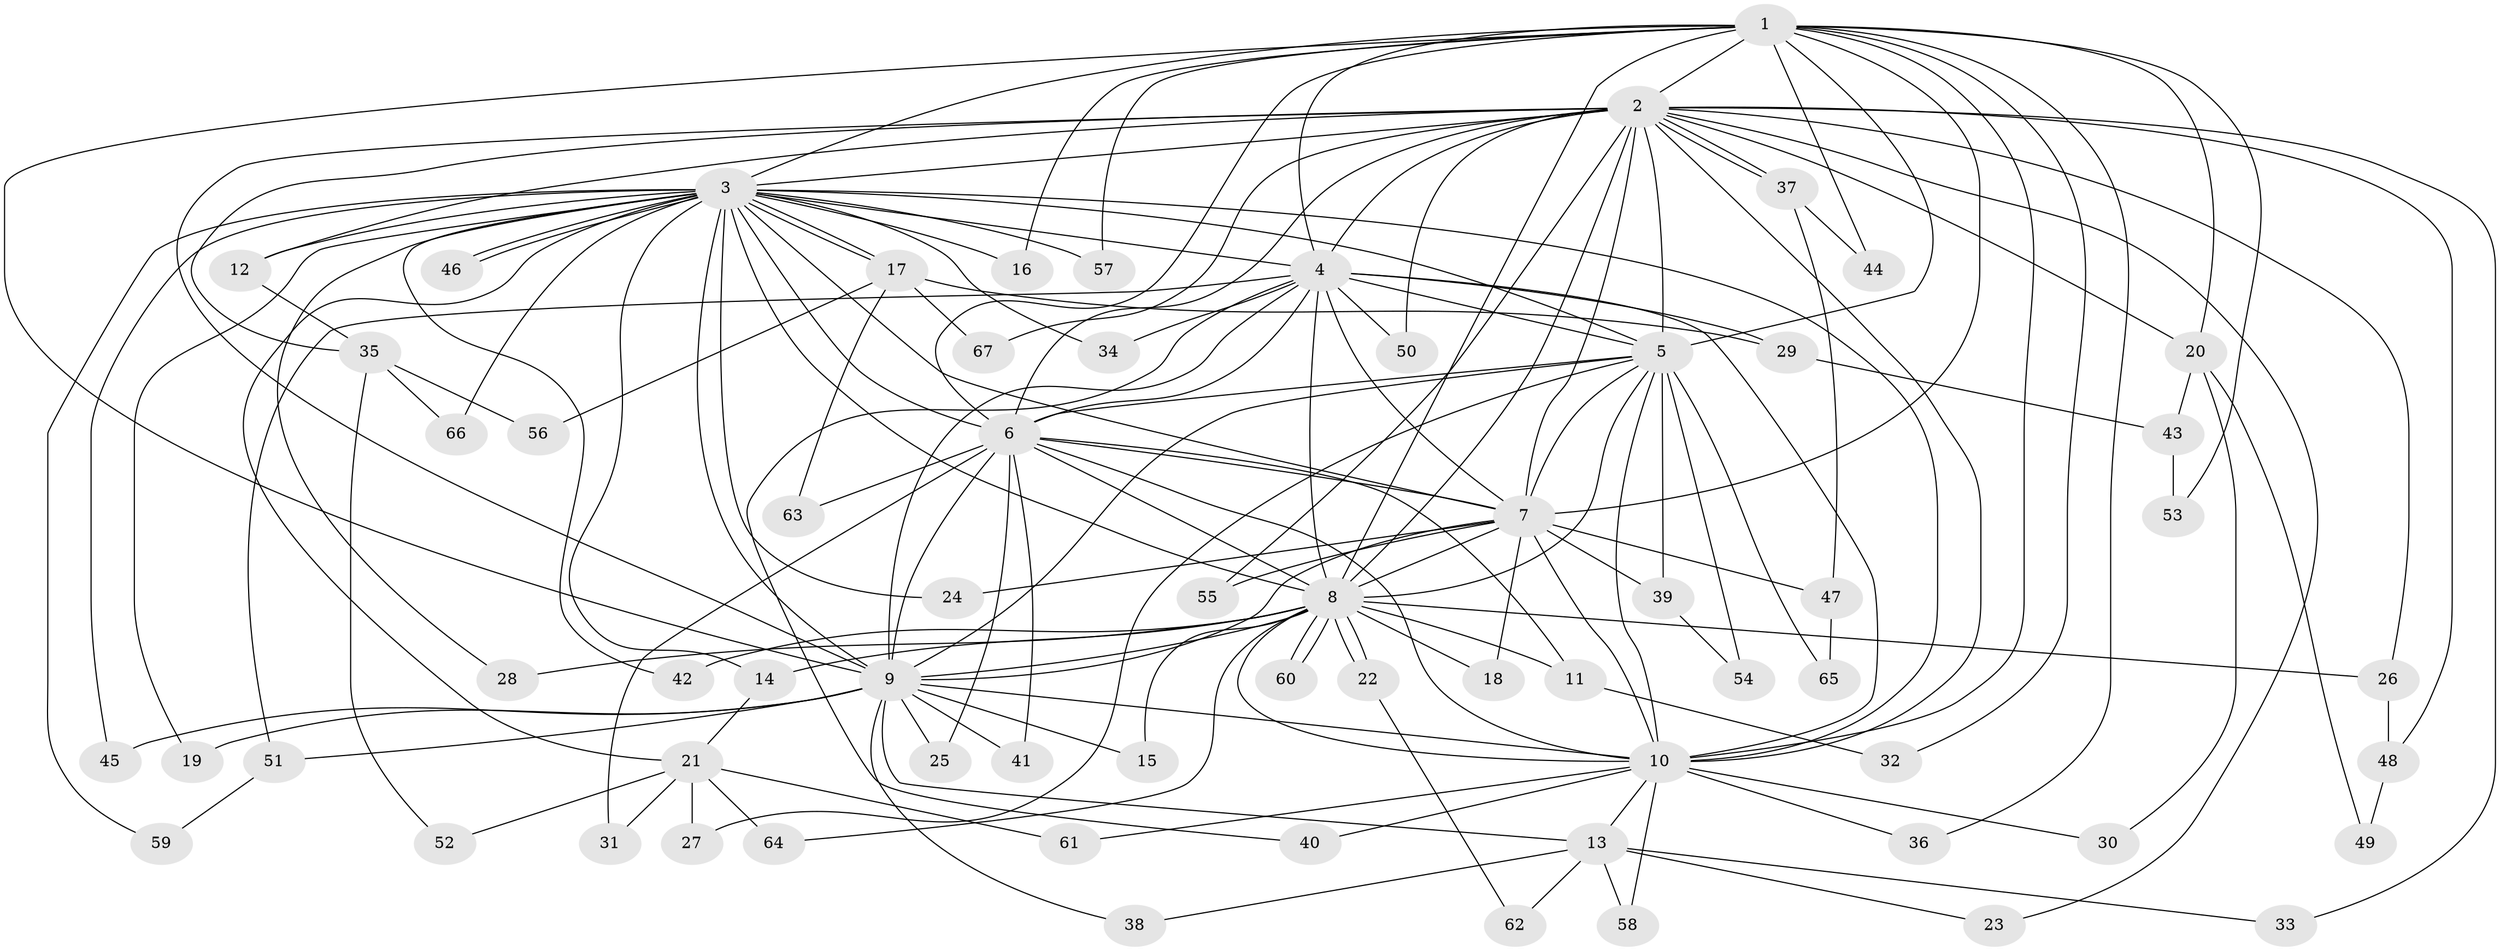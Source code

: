 // coarse degree distribution, {15: 0.043478260869565216, 16: 0.043478260869565216, 23: 0.021739130434782608, 10: 0.043478260869565216, 18: 0.021739130434782608, 14: 0.021739130434782608, 3: 0.13043478260869565, 7: 0.043478260869565216, 2: 0.5652173913043478, 6: 0.021739130434782608, 4: 0.021739130434782608, 5: 0.021739130434782608}
// Generated by graph-tools (version 1.1) at 2025/17/03/04/25 18:17:54]
// undirected, 67 vertices, 159 edges
graph export_dot {
graph [start="1"]
  node [color=gray90,style=filled];
  1;
  2;
  3;
  4;
  5;
  6;
  7;
  8;
  9;
  10;
  11;
  12;
  13;
  14;
  15;
  16;
  17;
  18;
  19;
  20;
  21;
  22;
  23;
  24;
  25;
  26;
  27;
  28;
  29;
  30;
  31;
  32;
  33;
  34;
  35;
  36;
  37;
  38;
  39;
  40;
  41;
  42;
  43;
  44;
  45;
  46;
  47;
  48;
  49;
  50;
  51;
  52;
  53;
  54;
  55;
  56;
  57;
  58;
  59;
  60;
  61;
  62;
  63;
  64;
  65;
  66;
  67;
  1 -- 2;
  1 -- 3;
  1 -- 4;
  1 -- 5;
  1 -- 6;
  1 -- 7;
  1 -- 8;
  1 -- 9;
  1 -- 10;
  1 -- 16;
  1 -- 20;
  1 -- 32;
  1 -- 36;
  1 -- 44;
  1 -- 53;
  1 -- 57;
  2 -- 3;
  2 -- 4;
  2 -- 5;
  2 -- 6;
  2 -- 7;
  2 -- 8;
  2 -- 9;
  2 -- 10;
  2 -- 12;
  2 -- 20;
  2 -- 23;
  2 -- 26;
  2 -- 33;
  2 -- 35;
  2 -- 37;
  2 -- 37;
  2 -- 48;
  2 -- 50;
  2 -- 55;
  2 -- 67;
  3 -- 4;
  3 -- 5;
  3 -- 6;
  3 -- 7;
  3 -- 8;
  3 -- 9;
  3 -- 10;
  3 -- 12;
  3 -- 14;
  3 -- 16;
  3 -- 17;
  3 -- 17;
  3 -- 19;
  3 -- 21;
  3 -- 24;
  3 -- 28;
  3 -- 34;
  3 -- 42;
  3 -- 45;
  3 -- 46;
  3 -- 46;
  3 -- 57;
  3 -- 59;
  3 -- 66;
  4 -- 5;
  4 -- 6;
  4 -- 7;
  4 -- 8;
  4 -- 9;
  4 -- 10;
  4 -- 29;
  4 -- 34;
  4 -- 40;
  4 -- 50;
  4 -- 51;
  5 -- 6;
  5 -- 7;
  5 -- 8;
  5 -- 9;
  5 -- 10;
  5 -- 27;
  5 -- 39;
  5 -- 54;
  5 -- 65;
  6 -- 7;
  6 -- 8;
  6 -- 9;
  6 -- 10;
  6 -- 11;
  6 -- 25;
  6 -- 31;
  6 -- 41;
  6 -- 63;
  7 -- 8;
  7 -- 9;
  7 -- 10;
  7 -- 18;
  7 -- 24;
  7 -- 39;
  7 -- 47;
  7 -- 55;
  8 -- 9;
  8 -- 10;
  8 -- 11;
  8 -- 14;
  8 -- 15;
  8 -- 18;
  8 -- 22;
  8 -- 22;
  8 -- 26;
  8 -- 28;
  8 -- 42;
  8 -- 60;
  8 -- 60;
  8 -- 64;
  9 -- 10;
  9 -- 13;
  9 -- 15;
  9 -- 19;
  9 -- 25;
  9 -- 38;
  9 -- 41;
  9 -- 45;
  9 -- 51;
  10 -- 13;
  10 -- 30;
  10 -- 36;
  10 -- 40;
  10 -- 58;
  10 -- 61;
  11 -- 32;
  12 -- 35;
  13 -- 23;
  13 -- 33;
  13 -- 38;
  13 -- 58;
  13 -- 62;
  14 -- 21;
  17 -- 29;
  17 -- 56;
  17 -- 63;
  17 -- 67;
  20 -- 30;
  20 -- 43;
  20 -- 49;
  21 -- 27;
  21 -- 31;
  21 -- 52;
  21 -- 61;
  21 -- 64;
  22 -- 62;
  26 -- 48;
  29 -- 43;
  35 -- 52;
  35 -- 56;
  35 -- 66;
  37 -- 44;
  37 -- 47;
  39 -- 54;
  43 -- 53;
  47 -- 65;
  48 -- 49;
  51 -- 59;
}
